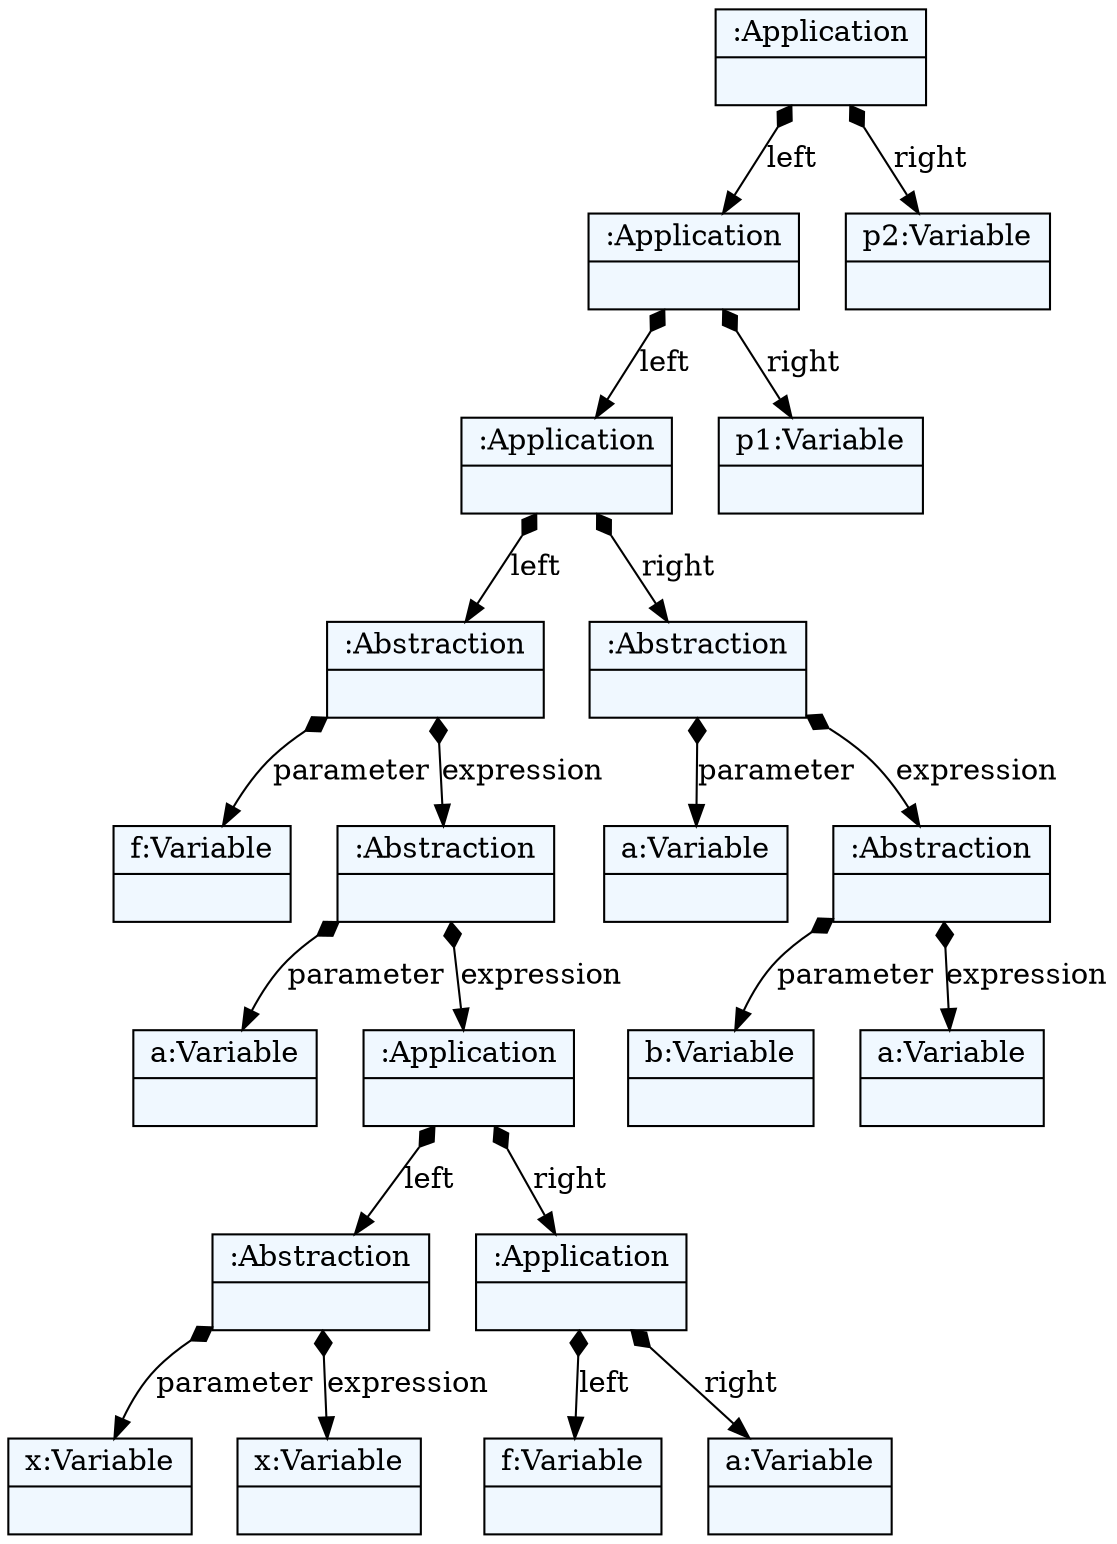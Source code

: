 
    digraph textX {
    fontname = "Bitstream Vera Sans"
    fontsize = 8
    node[
        shape=record,
        style=filled,
        fillcolor=aliceblue
    ]
    nodesep = 0.3
    edge[dir=black,arrowtail=empty]


2133899071880 -> 2133899044680 [label="left" arrowtail=diamond dir=both]
2133899044680 -> 2133908040648 [label="left" arrowtail=diamond dir=both]
2133908040648 -> 2133908040584 [label="left" arrowtail=diamond dir=both]
2133908040584 -> 2133909131336 [label="parameter" arrowtail=diamond dir=both]
2133909131336[label="{f:Variable|}"]
2133908040584 -> 2133909044872 [label="expression" arrowtail=diamond dir=both]
2133909044872 -> 2133909044616 [label="parameter" arrowtail=diamond dir=both]
2133909044616[label="{a:Variable|}"]
2133909044872 -> 2133909044040 [label="expression" arrowtail=diamond dir=both]
2133909044040 -> 2133909044488 [label="left" arrowtail=diamond dir=both]
2133909044488 -> 2133909042120 [label="parameter" arrowtail=diamond dir=both]
2133909042120[label="{x:Variable|}"]
2133909044488 -> 2133909043976 [label="expression" arrowtail=diamond dir=both]
2133909043976[label="{x:Variable|}"]
2133909044488[label="{:Abstraction|}"]
2133909044040 -> 2133909043848 [label="right" arrowtail=diamond dir=both]
2133909043848 -> 2133909043784 [label="left" arrowtail=diamond dir=both]
2133909043784[label="{f:Variable|}"]
2133909043848 -> 2133909044232 [label="right" arrowtail=diamond dir=both]
2133909044232[label="{a:Variable|}"]
2133909043848[label="{:Application|}"]
2133909044040[label="{:Application|}"]
2133909044872[label="{:Abstraction|}"]
2133908040584[label="{:Abstraction|}"]
2133908040648 -> 2133909044104 [label="right" arrowtail=diamond dir=both]
2133909044104 -> 2133909044744 [label="parameter" arrowtail=diamond dir=both]
2133909044744[label="{a:Variable|}"]
2133909044104 -> 2133909044296 [label="expression" arrowtail=diamond dir=both]
2133909044296 -> 2133909045192 [label="parameter" arrowtail=diamond dir=both]
2133909045192[label="{b:Variable|}"]
2133909044296 -> 2133909043272 [label="expression" arrowtail=diamond dir=both]
2133909043272[label="{a:Variable|}"]
2133909044296[label="{:Abstraction|}"]
2133909044104[label="{:Abstraction|}"]
2133908040648[label="{:Application|}"]
2133899044680 -> 2133909043400 [label="right" arrowtail=diamond dir=both]
2133909043400[label="{p1:Variable|}"]
2133899044680[label="{:Application|}"]
2133899071880 -> 2133909042696 [label="right" arrowtail=diamond dir=both]
2133909042696[label="{p2:Variable|}"]
2133899071880[label="{:Application|}"]

}
